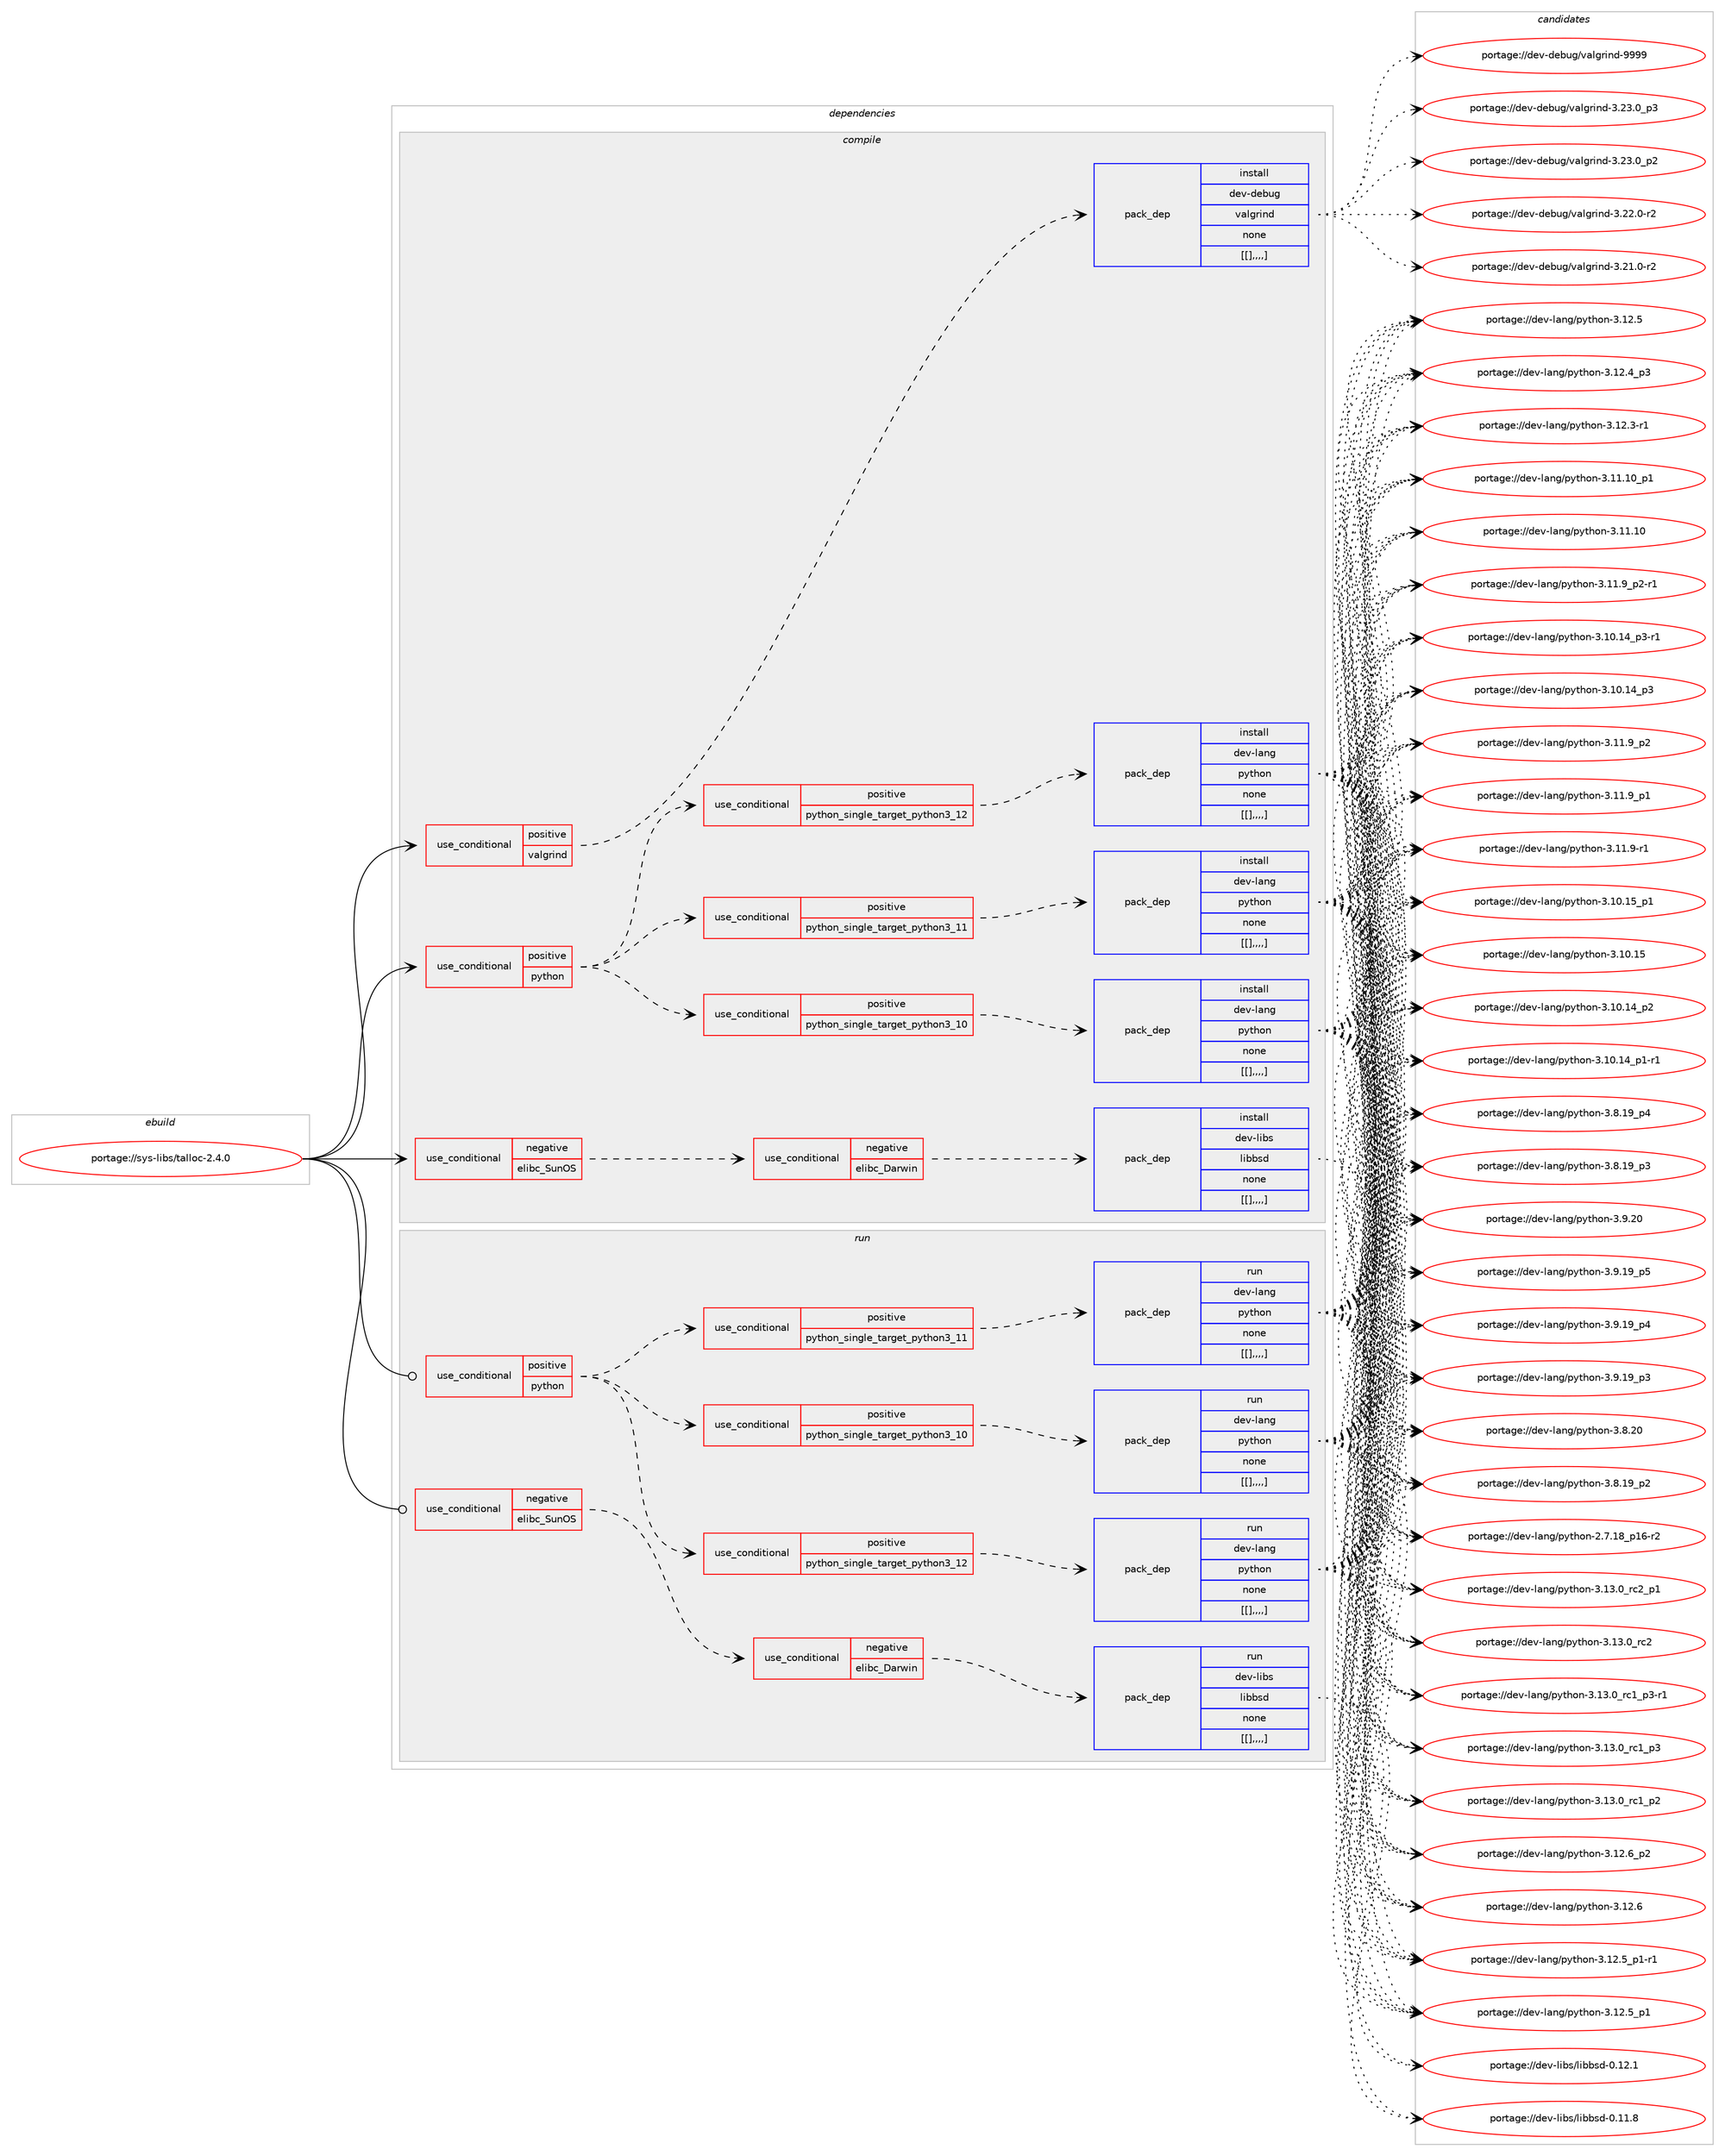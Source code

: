 digraph prolog {

# *************
# Graph options
# *************

newrank=true;
concentrate=true;
compound=true;
graph [rankdir=LR,fontname=Helvetica,fontsize=10,ranksep=1.5];#, ranksep=2.5, nodesep=0.2];
edge  [arrowhead=vee];
node  [fontname=Helvetica,fontsize=10];

# **********
# The ebuild
# **********

subgraph cluster_leftcol {
color=gray;
label=<<i>ebuild</i>>;
id [label="portage://sys-libs/talloc-2.4.0", color=red, width=4, href="../sys-libs/talloc-2.4.0.svg"];
}

# ****************
# The dependencies
# ****************

subgraph cluster_midcol {
color=gray;
label=<<i>dependencies</i>>;
subgraph cluster_compile {
fillcolor="#eeeeee";
style=filled;
label=<<i>compile</i>>;
subgraph cond10540 {
dependency28344 [label=<<TABLE BORDER="0" CELLBORDER="1" CELLSPACING="0" CELLPADDING="4"><TR><TD ROWSPAN="3" CELLPADDING="10">use_conditional</TD></TR><TR><TD>negative</TD></TR><TR><TD>elibc_SunOS</TD></TR></TABLE>>, shape=none, color=red];
subgraph cond10541 {
dependency28345 [label=<<TABLE BORDER="0" CELLBORDER="1" CELLSPACING="0" CELLPADDING="4"><TR><TD ROWSPAN="3" CELLPADDING="10">use_conditional</TD></TR><TR><TD>negative</TD></TR><TR><TD>elibc_Darwin</TD></TR></TABLE>>, shape=none, color=red];
subgraph pack17726 {
dependency28346 [label=<<TABLE BORDER="0" CELLBORDER="1" CELLSPACING="0" CELLPADDING="4" WIDTH="220"><TR><TD ROWSPAN="6" CELLPADDING="30">pack_dep</TD></TR><TR><TD WIDTH="110">install</TD></TR><TR><TD>dev-libs</TD></TR><TR><TD>libbsd</TD></TR><TR><TD>none</TD></TR><TR><TD>[[],,,,]</TD></TR></TABLE>>, shape=none, color=blue];
}
dependency28345:e -> dependency28346:w [weight=20,style="dashed",arrowhead="vee"];
}
dependency28344:e -> dependency28345:w [weight=20,style="dashed",arrowhead="vee"];
}
id:e -> dependency28344:w [weight=20,style="solid",arrowhead="vee"];
subgraph cond10542 {
dependency28347 [label=<<TABLE BORDER="0" CELLBORDER="1" CELLSPACING="0" CELLPADDING="4"><TR><TD ROWSPAN="3" CELLPADDING="10">use_conditional</TD></TR><TR><TD>positive</TD></TR><TR><TD>python</TD></TR></TABLE>>, shape=none, color=red];
subgraph cond10543 {
dependency28348 [label=<<TABLE BORDER="0" CELLBORDER="1" CELLSPACING="0" CELLPADDING="4"><TR><TD ROWSPAN="3" CELLPADDING="10">use_conditional</TD></TR><TR><TD>positive</TD></TR><TR><TD>python_single_target_python3_10</TD></TR></TABLE>>, shape=none, color=red];
subgraph pack17727 {
dependency28349 [label=<<TABLE BORDER="0" CELLBORDER="1" CELLSPACING="0" CELLPADDING="4" WIDTH="220"><TR><TD ROWSPAN="6" CELLPADDING="30">pack_dep</TD></TR><TR><TD WIDTH="110">install</TD></TR><TR><TD>dev-lang</TD></TR><TR><TD>python</TD></TR><TR><TD>none</TD></TR><TR><TD>[[],,,,]</TD></TR></TABLE>>, shape=none, color=blue];
}
dependency28348:e -> dependency28349:w [weight=20,style="dashed",arrowhead="vee"];
}
dependency28347:e -> dependency28348:w [weight=20,style="dashed",arrowhead="vee"];
subgraph cond10544 {
dependency28350 [label=<<TABLE BORDER="0" CELLBORDER="1" CELLSPACING="0" CELLPADDING="4"><TR><TD ROWSPAN="3" CELLPADDING="10">use_conditional</TD></TR><TR><TD>positive</TD></TR><TR><TD>python_single_target_python3_11</TD></TR></TABLE>>, shape=none, color=red];
subgraph pack17728 {
dependency28351 [label=<<TABLE BORDER="0" CELLBORDER="1" CELLSPACING="0" CELLPADDING="4" WIDTH="220"><TR><TD ROWSPAN="6" CELLPADDING="30">pack_dep</TD></TR><TR><TD WIDTH="110">install</TD></TR><TR><TD>dev-lang</TD></TR><TR><TD>python</TD></TR><TR><TD>none</TD></TR><TR><TD>[[],,,,]</TD></TR></TABLE>>, shape=none, color=blue];
}
dependency28350:e -> dependency28351:w [weight=20,style="dashed",arrowhead="vee"];
}
dependency28347:e -> dependency28350:w [weight=20,style="dashed",arrowhead="vee"];
subgraph cond10545 {
dependency28352 [label=<<TABLE BORDER="0" CELLBORDER="1" CELLSPACING="0" CELLPADDING="4"><TR><TD ROWSPAN="3" CELLPADDING="10">use_conditional</TD></TR><TR><TD>positive</TD></TR><TR><TD>python_single_target_python3_12</TD></TR></TABLE>>, shape=none, color=red];
subgraph pack17729 {
dependency28353 [label=<<TABLE BORDER="0" CELLBORDER="1" CELLSPACING="0" CELLPADDING="4" WIDTH="220"><TR><TD ROWSPAN="6" CELLPADDING="30">pack_dep</TD></TR><TR><TD WIDTH="110">install</TD></TR><TR><TD>dev-lang</TD></TR><TR><TD>python</TD></TR><TR><TD>none</TD></TR><TR><TD>[[],,,,]</TD></TR></TABLE>>, shape=none, color=blue];
}
dependency28352:e -> dependency28353:w [weight=20,style="dashed",arrowhead="vee"];
}
dependency28347:e -> dependency28352:w [weight=20,style="dashed",arrowhead="vee"];
}
id:e -> dependency28347:w [weight=20,style="solid",arrowhead="vee"];
subgraph cond10546 {
dependency28354 [label=<<TABLE BORDER="0" CELLBORDER="1" CELLSPACING="0" CELLPADDING="4"><TR><TD ROWSPAN="3" CELLPADDING="10">use_conditional</TD></TR><TR><TD>positive</TD></TR><TR><TD>valgrind</TD></TR></TABLE>>, shape=none, color=red];
subgraph pack17730 {
dependency28355 [label=<<TABLE BORDER="0" CELLBORDER="1" CELLSPACING="0" CELLPADDING="4" WIDTH="220"><TR><TD ROWSPAN="6" CELLPADDING="30">pack_dep</TD></TR><TR><TD WIDTH="110">install</TD></TR><TR><TD>dev-debug</TD></TR><TR><TD>valgrind</TD></TR><TR><TD>none</TD></TR><TR><TD>[[],,,,]</TD></TR></TABLE>>, shape=none, color=blue];
}
dependency28354:e -> dependency28355:w [weight=20,style="dashed",arrowhead="vee"];
}
id:e -> dependency28354:w [weight=20,style="solid",arrowhead="vee"];
}
subgraph cluster_compileandrun {
fillcolor="#eeeeee";
style=filled;
label=<<i>compile and run</i>>;
}
subgraph cluster_run {
fillcolor="#eeeeee";
style=filled;
label=<<i>run</i>>;
subgraph cond10547 {
dependency28356 [label=<<TABLE BORDER="0" CELLBORDER="1" CELLSPACING="0" CELLPADDING="4"><TR><TD ROWSPAN="3" CELLPADDING="10">use_conditional</TD></TR><TR><TD>negative</TD></TR><TR><TD>elibc_SunOS</TD></TR></TABLE>>, shape=none, color=red];
subgraph cond10548 {
dependency28357 [label=<<TABLE BORDER="0" CELLBORDER="1" CELLSPACING="0" CELLPADDING="4"><TR><TD ROWSPAN="3" CELLPADDING="10">use_conditional</TD></TR><TR><TD>negative</TD></TR><TR><TD>elibc_Darwin</TD></TR></TABLE>>, shape=none, color=red];
subgraph pack17731 {
dependency28358 [label=<<TABLE BORDER="0" CELLBORDER="1" CELLSPACING="0" CELLPADDING="4" WIDTH="220"><TR><TD ROWSPAN="6" CELLPADDING="30">pack_dep</TD></TR><TR><TD WIDTH="110">run</TD></TR><TR><TD>dev-libs</TD></TR><TR><TD>libbsd</TD></TR><TR><TD>none</TD></TR><TR><TD>[[],,,,]</TD></TR></TABLE>>, shape=none, color=blue];
}
dependency28357:e -> dependency28358:w [weight=20,style="dashed",arrowhead="vee"];
}
dependency28356:e -> dependency28357:w [weight=20,style="dashed",arrowhead="vee"];
}
id:e -> dependency28356:w [weight=20,style="solid",arrowhead="odot"];
subgraph cond10549 {
dependency28359 [label=<<TABLE BORDER="0" CELLBORDER="1" CELLSPACING="0" CELLPADDING="4"><TR><TD ROWSPAN="3" CELLPADDING="10">use_conditional</TD></TR><TR><TD>positive</TD></TR><TR><TD>python</TD></TR></TABLE>>, shape=none, color=red];
subgraph cond10550 {
dependency28360 [label=<<TABLE BORDER="0" CELLBORDER="1" CELLSPACING="0" CELLPADDING="4"><TR><TD ROWSPAN="3" CELLPADDING="10">use_conditional</TD></TR><TR><TD>positive</TD></TR><TR><TD>python_single_target_python3_10</TD></TR></TABLE>>, shape=none, color=red];
subgraph pack17732 {
dependency28361 [label=<<TABLE BORDER="0" CELLBORDER="1" CELLSPACING="0" CELLPADDING="4" WIDTH="220"><TR><TD ROWSPAN="6" CELLPADDING="30">pack_dep</TD></TR><TR><TD WIDTH="110">run</TD></TR><TR><TD>dev-lang</TD></TR><TR><TD>python</TD></TR><TR><TD>none</TD></TR><TR><TD>[[],,,,]</TD></TR></TABLE>>, shape=none, color=blue];
}
dependency28360:e -> dependency28361:w [weight=20,style="dashed",arrowhead="vee"];
}
dependency28359:e -> dependency28360:w [weight=20,style="dashed",arrowhead="vee"];
subgraph cond10551 {
dependency28362 [label=<<TABLE BORDER="0" CELLBORDER="1" CELLSPACING="0" CELLPADDING="4"><TR><TD ROWSPAN="3" CELLPADDING="10">use_conditional</TD></TR><TR><TD>positive</TD></TR><TR><TD>python_single_target_python3_11</TD></TR></TABLE>>, shape=none, color=red];
subgraph pack17733 {
dependency28363 [label=<<TABLE BORDER="0" CELLBORDER="1" CELLSPACING="0" CELLPADDING="4" WIDTH="220"><TR><TD ROWSPAN="6" CELLPADDING="30">pack_dep</TD></TR><TR><TD WIDTH="110">run</TD></TR><TR><TD>dev-lang</TD></TR><TR><TD>python</TD></TR><TR><TD>none</TD></TR><TR><TD>[[],,,,]</TD></TR></TABLE>>, shape=none, color=blue];
}
dependency28362:e -> dependency28363:w [weight=20,style="dashed",arrowhead="vee"];
}
dependency28359:e -> dependency28362:w [weight=20,style="dashed",arrowhead="vee"];
subgraph cond10552 {
dependency28364 [label=<<TABLE BORDER="0" CELLBORDER="1" CELLSPACING="0" CELLPADDING="4"><TR><TD ROWSPAN="3" CELLPADDING="10">use_conditional</TD></TR><TR><TD>positive</TD></TR><TR><TD>python_single_target_python3_12</TD></TR></TABLE>>, shape=none, color=red];
subgraph pack17734 {
dependency28365 [label=<<TABLE BORDER="0" CELLBORDER="1" CELLSPACING="0" CELLPADDING="4" WIDTH="220"><TR><TD ROWSPAN="6" CELLPADDING="30">pack_dep</TD></TR><TR><TD WIDTH="110">run</TD></TR><TR><TD>dev-lang</TD></TR><TR><TD>python</TD></TR><TR><TD>none</TD></TR><TR><TD>[[],,,,]</TD></TR></TABLE>>, shape=none, color=blue];
}
dependency28364:e -> dependency28365:w [weight=20,style="dashed",arrowhead="vee"];
}
dependency28359:e -> dependency28364:w [weight=20,style="dashed",arrowhead="vee"];
}
id:e -> dependency28359:w [weight=20,style="solid",arrowhead="odot"];
}
}

# **************
# The candidates
# **************

subgraph cluster_choices {
rank=same;
color=gray;
label=<<i>candidates</i>>;

subgraph choice17726 {
color=black;
nodesep=1;
choice100101118451081059811547108105989811510045484649504649 [label="portage://dev-libs/libbsd-0.12.1", color=red, width=4,href="../dev-libs/libbsd-0.12.1.svg"];
choice100101118451081059811547108105989811510045484649494656 [label="portage://dev-libs/libbsd-0.11.8", color=red, width=4,href="../dev-libs/libbsd-0.11.8.svg"];
dependency28346:e -> choice100101118451081059811547108105989811510045484649504649:w [style=dotted,weight="100"];
dependency28346:e -> choice100101118451081059811547108105989811510045484649494656:w [style=dotted,weight="100"];
}
subgraph choice17727 {
color=black;
nodesep=1;
choice100101118451089711010347112121116104111110455146495146489511499509511249 [label="portage://dev-lang/python-3.13.0_rc2_p1", color=red, width=4,href="../dev-lang/python-3.13.0_rc2_p1.svg"];
choice10010111845108971101034711212111610411111045514649514648951149950 [label="portage://dev-lang/python-3.13.0_rc2", color=red, width=4,href="../dev-lang/python-3.13.0_rc2.svg"];
choice1001011184510897110103471121211161041111104551464951464895114994995112514511449 [label="portage://dev-lang/python-3.13.0_rc1_p3-r1", color=red, width=4,href="../dev-lang/python-3.13.0_rc1_p3-r1.svg"];
choice100101118451089711010347112121116104111110455146495146489511499499511251 [label="portage://dev-lang/python-3.13.0_rc1_p3", color=red, width=4,href="../dev-lang/python-3.13.0_rc1_p3.svg"];
choice100101118451089711010347112121116104111110455146495146489511499499511250 [label="portage://dev-lang/python-3.13.0_rc1_p2", color=red, width=4,href="../dev-lang/python-3.13.0_rc1_p2.svg"];
choice100101118451089711010347112121116104111110455146495046549511250 [label="portage://dev-lang/python-3.12.6_p2", color=red, width=4,href="../dev-lang/python-3.12.6_p2.svg"];
choice10010111845108971101034711212111610411111045514649504654 [label="portage://dev-lang/python-3.12.6", color=red, width=4,href="../dev-lang/python-3.12.6.svg"];
choice1001011184510897110103471121211161041111104551464950465395112494511449 [label="portage://dev-lang/python-3.12.5_p1-r1", color=red, width=4,href="../dev-lang/python-3.12.5_p1-r1.svg"];
choice100101118451089711010347112121116104111110455146495046539511249 [label="portage://dev-lang/python-3.12.5_p1", color=red, width=4,href="../dev-lang/python-3.12.5_p1.svg"];
choice10010111845108971101034711212111610411111045514649504653 [label="portage://dev-lang/python-3.12.5", color=red, width=4,href="../dev-lang/python-3.12.5.svg"];
choice100101118451089711010347112121116104111110455146495046529511251 [label="portage://dev-lang/python-3.12.4_p3", color=red, width=4,href="../dev-lang/python-3.12.4_p3.svg"];
choice100101118451089711010347112121116104111110455146495046514511449 [label="portage://dev-lang/python-3.12.3-r1", color=red, width=4,href="../dev-lang/python-3.12.3-r1.svg"];
choice10010111845108971101034711212111610411111045514649494649489511249 [label="portage://dev-lang/python-3.11.10_p1", color=red, width=4,href="../dev-lang/python-3.11.10_p1.svg"];
choice1001011184510897110103471121211161041111104551464949464948 [label="portage://dev-lang/python-3.11.10", color=red, width=4,href="../dev-lang/python-3.11.10.svg"];
choice1001011184510897110103471121211161041111104551464949465795112504511449 [label="portage://dev-lang/python-3.11.9_p2-r1", color=red, width=4,href="../dev-lang/python-3.11.9_p2-r1.svg"];
choice100101118451089711010347112121116104111110455146494946579511250 [label="portage://dev-lang/python-3.11.9_p2", color=red, width=4,href="../dev-lang/python-3.11.9_p2.svg"];
choice100101118451089711010347112121116104111110455146494946579511249 [label="portage://dev-lang/python-3.11.9_p1", color=red, width=4,href="../dev-lang/python-3.11.9_p1.svg"];
choice100101118451089711010347112121116104111110455146494946574511449 [label="portage://dev-lang/python-3.11.9-r1", color=red, width=4,href="../dev-lang/python-3.11.9-r1.svg"];
choice10010111845108971101034711212111610411111045514649484649539511249 [label="portage://dev-lang/python-3.10.15_p1", color=red, width=4,href="../dev-lang/python-3.10.15_p1.svg"];
choice1001011184510897110103471121211161041111104551464948464953 [label="portage://dev-lang/python-3.10.15", color=red, width=4,href="../dev-lang/python-3.10.15.svg"];
choice100101118451089711010347112121116104111110455146494846495295112514511449 [label="portage://dev-lang/python-3.10.14_p3-r1", color=red, width=4,href="../dev-lang/python-3.10.14_p3-r1.svg"];
choice10010111845108971101034711212111610411111045514649484649529511251 [label="portage://dev-lang/python-3.10.14_p3", color=red, width=4,href="../dev-lang/python-3.10.14_p3.svg"];
choice10010111845108971101034711212111610411111045514649484649529511250 [label="portage://dev-lang/python-3.10.14_p2", color=red, width=4,href="../dev-lang/python-3.10.14_p2.svg"];
choice100101118451089711010347112121116104111110455146494846495295112494511449 [label="portage://dev-lang/python-3.10.14_p1-r1", color=red, width=4,href="../dev-lang/python-3.10.14_p1-r1.svg"];
choice10010111845108971101034711212111610411111045514657465048 [label="portage://dev-lang/python-3.9.20", color=red, width=4,href="../dev-lang/python-3.9.20.svg"];
choice100101118451089711010347112121116104111110455146574649579511253 [label="portage://dev-lang/python-3.9.19_p5", color=red, width=4,href="../dev-lang/python-3.9.19_p5.svg"];
choice100101118451089711010347112121116104111110455146574649579511252 [label="portage://dev-lang/python-3.9.19_p4", color=red, width=4,href="../dev-lang/python-3.9.19_p4.svg"];
choice100101118451089711010347112121116104111110455146574649579511251 [label="portage://dev-lang/python-3.9.19_p3", color=red, width=4,href="../dev-lang/python-3.9.19_p3.svg"];
choice10010111845108971101034711212111610411111045514656465048 [label="portage://dev-lang/python-3.8.20", color=red, width=4,href="../dev-lang/python-3.8.20.svg"];
choice100101118451089711010347112121116104111110455146564649579511252 [label="portage://dev-lang/python-3.8.19_p4", color=red, width=4,href="../dev-lang/python-3.8.19_p4.svg"];
choice100101118451089711010347112121116104111110455146564649579511251 [label="portage://dev-lang/python-3.8.19_p3", color=red, width=4,href="../dev-lang/python-3.8.19_p3.svg"];
choice100101118451089711010347112121116104111110455146564649579511250 [label="portage://dev-lang/python-3.8.19_p2", color=red, width=4,href="../dev-lang/python-3.8.19_p2.svg"];
choice100101118451089711010347112121116104111110455046554649569511249544511450 [label="portage://dev-lang/python-2.7.18_p16-r2", color=red, width=4,href="../dev-lang/python-2.7.18_p16-r2.svg"];
dependency28349:e -> choice100101118451089711010347112121116104111110455146495146489511499509511249:w [style=dotted,weight="100"];
dependency28349:e -> choice10010111845108971101034711212111610411111045514649514648951149950:w [style=dotted,weight="100"];
dependency28349:e -> choice1001011184510897110103471121211161041111104551464951464895114994995112514511449:w [style=dotted,weight="100"];
dependency28349:e -> choice100101118451089711010347112121116104111110455146495146489511499499511251:w [style=dotted,weight="100"];
dependency28349:e -> choice100101118451089711010347112121116104111110455146495146489511499499511250:w [style=dotted,weight="100"];
dependency28349:e -> choice100101118451089711010347112121116104111110455146495046549511250:w [style=dotted,weight="100"];
dependency28349:e -> choice10010111845108971101034711212111610411111045514649504654:w [style=dotted,weight="100"];
dependency28349:e -> choice1001011184510897110103471121211161041111104551464950465395112494511449:w [style=dotted,weight="100"];
dependency28349:e -> choice100101118451089711010347112121116104111110455146495046539511249:w [style=dotted,weight="100"];
dependency28349:e -> choice10010111845108971101034711212111610411111045514649504653:w [style=dotted,weight="100"];
dependency28349:e -> choice100101118451089711010347112121116104111110455146495046529511251:w [style=dotted,weight="100"];
dependency28349:e -> choice100101118451089711010347112121116104111110455146495046514511449:w [style=dotted,weight="100"];
dependency28349:e -> choice10010111845108971101034711212111610411111045514649494649489511249:w [style=dotted,weight="100"];
dependency28349:e -> choice1001011184510897110103471121211161041111104551464949464948:w [style=dotted,weight="100"];
dependency28349:e -> choice1001011184510897110103471121211161041111104551464949465795112504511449:w [style=dotted,weight="100"];
dependency28349:e -> choice100101118451089711010347112121116104111110455146494946579511250:w [style=dotted,weight="100"];
dependency28349:e -> choice100101118451089711010347112121116104111110455146494946579511249:w [style=dotted,weight="100"];
dependency28349:e -> choice100101118451089711010347112121116104111110455146494946574511449:w [style=dotted,weight="100"];
dependency28349:e -> choice10010111845108971101034711212111610411111045514649484649539511249:w [style=dotted,weight="100"];
dependency28349:e -> choice1001011184510897110103471121211161041111104551464948464953:w [style=dotted,weight="100"];
dependency28349:e -> choice100101118451089711010347112121116104111110455146494846495295112514511449:w [style=dotted,weight="100"];
dependency28349:e -> choice10010111845108971101034711212111610411111045514649484649529511251:w [style=dotted,weight="100"];
dependency28349:e -> choice10010111845108971101034711212111610411111045514649484649529511250:w [style=dotted,weight="100"];
dependency28349:e -> choice100101118451089711010347112121116104111110455146494846495295112494511449:w [style=dotted,weight="100"];
dependency28349:e -> choice10010111845108971101034711212111610411111045514657465048:w [style=dotted,weight="100"];
dependency28349:e -> choice100101118451089711010347112121116104111110455146574649579511253:w [style=dotted,weight="100"];
dependency28349:e -> choice100101118451089711010347112121116104111110455146574649579511252:w [style=dotted,weight="100"];
dependency28349:e -> choice100101118451089711010347112121116104111110455146574649579511251:w [style=dotted,weight="100"];
dependency28349:e -> choice10010111845108971101034711212111610411111045514656465048:w [style=dotted,weight="100"];
dependency28349:e -> choice100101118451089711010347112121116104111110455146564649579511252:w [style=dotted,weight="100"];
dependency28349:e -> choice100101118451089711010347112121116104111110455146564649579511251:w [style=dotted,weight="100"];
dependency28349:e -> choice100101118451089711010347112121116104111110455146564649579511250:w [style=dotted,weight="100"];
dependency28349:e -> choice100101118451089711010347112121116104111110455046554649569511249544511450:w [style=dotted,weight="100"];
}
subgraph choice17728 {
color=black;
nodesep=1;
choice100101118451089711010347112121116104111110455146495146489511499509511249 [label="portage://dev-lang/python-3.13.0_rc2_p1", color=red, width=4,href="../dev-lang/python-3.13.0_rc2_p1.svg"];
choice10010111845108971101034711212111610411111045514649514648951149950 [label="portage://dev-lang/python-3.13.0_rc2", color=red, width=4,href="../dev-lang/python-3.13.0_rc2.svg"];
choice1001011184510897110103471121211161041111104551464951464895114994995112514511449 [label="portage://dev-lang/python-3.13.0_rc1_p3-r1", color=red, width=4,href="../dev-lang/python-3.13.0_rc1_p3-r1.svg"];
choice100101118451089711010347112121116104111110455146495146489511499499511251 [label="portage://dev-lang/python-3.13.0_rc1_p3", color=red, width=4,href="../dev-lang/python-3.13.0_rc1_p3.svg"];
choice100101118451089711010347112121116104111110455146495146489511499499511250 [label="portage://dev-lang/python-3.13.0_rc1_p2", color=red, width=4,href="../dev-lang/python-3.13.0_rc1_p2.svg"];
choice100101118451089711010347112121116104111110455146495046549511250 [label="portage://dev-lang/python-3.12.6_p2", color=red, width=4,href="../dev-lang/python-3.12.6_p2.svg"];
choice10010111845108971101034711212111610411111045514649504654 [label="portage://dev-lang/python-3.12.6", color=red, width=4,href="../dev-lang/python-3.12.6.svg"];
choice1001011184510897110103471121211161041111104551464950465395112494511449 [label="portage://dev-lang/python-3.12.5_p1-r1", color=red, width=4,href="../dev-lang/python-3.12.5_p1-r1.svg"];
choice100101118451089711010347112121116104111110455146495046539511249 [label="portage://dev-lang/python-3.12.5_p1", color=red, width=4,href="../dev-lang/python-3.12.5_p1.svg"];
choice10010111845108971101034711212111610411111045514649504653 [label="portage://dev-lang/python-3.12.5", color=red, width=4,href="../dev-lang/python-3.12.5.svg"];
choice100101118451089711010347112121116104111110455146495046529511251 [label="portage://dev-lang/python-3.12.4_p3", color=red, width=4,href="../dev-lang/python-3.12.4_p3.svg"];
choice100101118451089711010347112121116104111110455146495046514511449 [label="portage://dev-lang/python-3.12.3-r1", color=red, width=4,href="../dev-lang/python-3.12.3-r1.svg"];
choice10010111845108971101034711212111610411111045514649494649489511249 [label="portage://dev-lang/python-3.11.10_p1", color=red, width=4,href="../dev-lang/python-3.11.10_p1.svg"];
choice1001011184510897110103471121211161041111104551464949464948 [label="portage://dev-lang/python-3.11.10", color=red, width=4,href="../dev-lang/python-3.11.10.svg"];
choice1001011184510897110103471121211161041111104551464949465795112504511449 [label="portage://dev-lang/python-3.11.9_p2-r1", color=red, width=4,href="../dev-lang/python-3.11.9_p2-r1.svg"];
choice100101118451089711010347112121116104111110455146494946579511250 [label="portage://dev-lang/python-3.11.9_p2", color=red, width=4,href="../dev-lang/python-3.11.9_p2.svg"];
choice100101118451089711010347112121116104111110455146494946579511249 [label="portage://dev-lang/python-3.11.9_p1", color=red, width=4,href="../dev-lang/python-3.11.9_p1.svg"];
choice100101118451089711010347112121116104111110455146494946574511449 [label="portage://dev-lang/python-3.11.9-r1", color=red, width=4,href="../dev-lang/python-3.11.9-r1.svg"];
choice10010111845108971101034711212111610411111045514649484649539511249 [label="portage://dev-lang/python-3.10.15_p1", color=red, width=4,href="../dev-lang/python-3.10.15_p1.svg"];
choice1001011184510897110103471121211161041111104551464948464953 [label="portage://dev-lang/python-3.10.15", color=red, width=4,href="../dev-lang/python-3.10.15.svg"];
choice100101118451089711010347112121116104111110455146494846495295112514511449 [label="portage://dev-lang/python-3.10.14_p3-r1", color=red, width=4,href="../dev-lang/python-3.10.14_p3-r1.svg"];
choice10010111845108971101034711212111610411111045514649484649529511251 [label="portage://dev-lang/python-3.10.14_p3", color=red, width=4,href="../dev-lang/python-3.10.14_p3.svg"];
choice10010111845108971101034711212111610411111045514649484649529511250 [label="portage://dev-lang/python-3.10.14_p2", color=red, width=4,href="../dev-lang/python-3.10.14_p2.svg"];
choice100101118451089711010347112121116104111110455146494846495295112494511449 [label="portage://dev-lang/python-3.10.14_p1-r1", color=red, width=4,href="../dev-lang/python-3.10.14_p1-r1.svg"];
choice10010111845108971101034711212111610411111045514657465048 [label="portage://dev-lang/python-3.9.20", color=red, width=4,href="../dev-lang/python-3.9.20.svg"];
choice100101118451089711010347112121116104111110455146574649579511253 [label="portage://dev-lang/python-3.9.19_p5", color=red, width=4,href="../dev-lang/python-3.9.19_p5.svg"];
choice100101118451089711010347112121116104111110455146574649579511252 [label="portage://dev-lang/python-3.9.19_p4", color=red, width=4,href="../dev-lang/python-3.9.19_p4.svg"];
choice100101118451089711010347112121116104111110455146574649579511251 [label="portage://dev-lang/python-3.9.19_p3", color=red, width=4,href="../dev-lang/python-3.9.19_p3.svg"];
choice10010111845108971101034711212111610411111045514656465048 [label="portage://dev-lang/python-3.8.20", color=red, width=4,href="../dev-lang/python-3.8.20.svg"];
choice100101118451089711010347112121116104111110455146564649579511252 [label="portage://dev-lang/python-3.8.19_p4", color=red, width=4,href="../dev-lang/python-3.8.19_p4.svg"];
choice100101118451089711010347112121116104111110455146564649579511251 [label="portage://dev-lang/python-3.8.19_p3", color=red, width=4,href="../dev-lang/python-3.8.19_p3.svg"];
choice100101118451089711010347112121116104111110455146564649579511250 [label="portage://dev-lang/python-3.8.19_p2", color=red, width=4,href="../dev-lang/python-3.8.19_p2.svg"];
choice100101118451089711010347112121116104111110455046554649569511249544511450 [label="portage://dev-lang/python-2.7.18_p16-r2", color=red, width=4,href="../dev-lang/python-2.7.18_p16-r2.svg"];
dependency28351:e -> choice100101118451089711010347112121116104111110455146495146489511499509511249:w [style=dotted,weight="100"];
dependency28351:e -> choice10010111845108971101034711212111610411111045514649514648951149950:w [style=dotted,weight="100"];
dependency28351:e -> choice1001011184510897110103471121211161041111104551464951464895114994995112514511449:w [style=dotted,weight="100"];
dependency28351:e -> choice100101118451089711010347112121116104111110455146495146489511499499511251:w [style=dotted,weight="100"];
dependency28351:e -> choice100101118451089711010347112121116104111110455146495146489511499499511250:w [style=dotted,weight="100"];
dependency28351:e -> choice100101118451089711010347112121116104111110455146495046549511250:w [style=dotted,weight="100"];
dependency28351:e -> choice10010111845108971101034711212111610411111045514649504654:w [style=dotted,weight="100"];
dependency28351:e -> choice1001011184510897110103471121211161041111104551464950465395112494511449:w [style=dotted,weight="100"];
dependency28351:e -> choice100101118451089711010347112121116104111110455146495046539511249:w [style=dotted,weight="100"];
dependency28351:e -> choice10010111845108971101034711212111610411111045514649504653:w [style=dotted,weight="100"];
dependency28351:e -> choice100101118451089711010347112121116104111110455146495046529511251:w [style=dotted,weight="100"];
dependency28351:e -> choice100101118451089711010347112121116104111110455146495046514511449:w [style=dotted,weight="100"];
dependency28351:e -> choice10010111845108971101034711212111610411111045514649494649489511249:w [style=dotted,weight="100"];
dependency28351:e -> choice1001011184510897110103471121211161041111104551464949464948:w [style=dotted,weight="100"];
dependency28351:e -> choice1001011184510897110103471121211161041111104551464949465795112504511449:w [style=dotted,weight="100"];
dependency28351:e -> choice100101118451089711010347112121116104111110455146494946579511250:w [style=dotted,weight="100"];
dependency28351:e -> choice100101118451089711010347112121116104111110455146494946579511249:w [style=dotted,weight="100"];
dependency28351:e -> choice100101118451089711010347112121116104111110455146494946574511449:w [style=dotted,weight="100"];
dependency28351:e -> choice10010111845108971101034711212111610411111045514649484649539511249:w [style=dotted,weight="100"];
dependency28351:e -> choice1001011184510897110103471121211161041111104551464948464953:w [style=dotted,weight="100"];
dependency28351:e -> choice100101118451089711010347112121116104111110455146494846495295112514511449:w [style=dotted,weight="100"];
dependency28351:e -> choice10010111845108971101034711212111610411111045514649484649529511251:w [style=dotted,weight="100"];
dependency28351:e -> choice10010111845108971101034711212111610411111045514649484649529511250:w [style=dotted,weight="100"];
dependency28351:e -> choice100101118451089711010347112121116104111110455146494846495295112494511449:w [style=dotted,weight="100"];
dependency28351:e -> choice10010111845108971101034711212111610411111045514657465048:w [style=dotted,weight="100"];
dependency28351:e -> choice100101118451089711010347112121116104111110455146574649579511253:w [style=dotted,weight="100"];
dependency28351:e -> choice100101118451089711010347112121116104111110455146574649579511252:w [style=dotted,weight="100"];
dependency28351:e -> choice100101118451089711010347112121116104111110455146574649579511251:w [style=dotted,weight="100"];
dependency28351:e -> choice10010111845108971101034711212111610411111045514656465048:w [style=dotted,weight="100"];
dependency28351:e -> choice100101118451089711010347112121116104111110455146564649579511252:w [style=dotted,weight="100"];
dependency28351:e -> choice100101118451089711010347112121116104111110455146564649579511251:w [style=dotted,weight="100"];
dependency28351:e -> choice100101118451089711010347112121116104111110455146564649579511250:w [style=dotted,weight="100"];
dependency28351:e -> choice100101118451089711010347112121116104111110455046554649569511249544511450:w [style=dotted,weight="100"];
}
subgraph choice17729 {
color=black;
nodesep=1;
choice100101118451089711010347112121116104111110455146495146489511499509511249 [label="portage://dev-lang/python-3.13.0_rc2_p1", color=red, width=4,href="../dev-lang/python-3.13.0_rc2_p1.svg"];
choice10010111845108971101034711212111610411111045514649514648951149950 [label="portage://dev-lang/python-3.13.0_rc2", color=red, width=4,href="../dev-lang/python-3.13.0_rc2.svg"];
choice1001011184510897110103471121211161041111104551464951464895114994995112514511449 [label="portage://dev-lang/python-3.13.0_rc1_p3-r1", color=red, width=4,href="../dev-lang/python-3.13.0_rc1_p3-r1.svg"];
choice100101118451089711010347112121116104111110455146495146489511499499511251 [label="portage://dev-lang/python-3.13.0_rc1_p3", color=red, width=4,href="../dev-lang/python-3.13.0_rc1_p3.svg"];
choice100101118451089711010347112121116104111110455146495146489511499499511250 [label="portage://dev-lang/python-3.13.0_rc1_p2", color=red, width=4,href="../dev-lang/python-3.13.0_rc1_p2.svg"];
choice100101118451089711010347112121116104111110455146495046549511250 [label="portage://dev-lang/python-3.12.6_p2", color=red, width=4,href="../dev-lang/python-3.12.6_p2.svg"];
choice10010111845108971101034711212111610411111045514649504654 [label="portage://dev-lang/python-3.12.6", color=red, width=4,href="../dev-lang/python-3.12.6.svg"];
choice1001011184510897110103471121211161041111104551464950465395112494511449 [label="portage://dev-lang/python-3.12.5_p1-r1", color=red, width=4,href="../dev-lang/python-3.12.5_p1-r1.svg"];
choice100101118451089711010347112121116104111110455146495046539511249 [label="portage://dev-lang/python-3.12.5_p1", color=red, width=4,href="../dev-lang/python-3.12.5_p1.svg"];
choice10010111845108971101034711212111610411111045514649504653 [label="portage://dev-lang/python-3.12.5", color=red, width=4,href="../dev-lang/python-3.12.5.svg"];
choice100101118451089711010347112121116104111110455146495046529511251 [label="portage://dev-lang/python-3.12.4_p3", color=red, width=4,href="../dev-lang/python-3.12.4_p3.svg"];
choice100101118451089711010347112121116104111110455146495046514511449 [label="portage://dev-lang/python-3.12.3-r1", color=red, width=4,href="../dev-lang/python-3.12.3-r1.svg"];
choice10010111845108971101034711212111610411111045514649494649489511249 [label="portage://dev-lang/python-3.11.10_p1", color=red, width=4,href="../dev-lang/python-3.11.10_p1.svg"];
choice1001011184510897110103471121211161041111104551464949464948 [label="portage://dev-lang/python-3.11.10", color=red, width=4,href="../dev-lang/python-3.11.10.svg"];
choice1001011184510897110103471121211161041111104551464949465795112504511449 [label="portage://dev-lang/python-3.11.9_p2-r1", color=red, width=4,href="../dev-lang/python-3.11.9_p2-r1.svg"];
choice100101118451089711010347112121116104111110455146494946579511250 [label="portage://dev-lang/python-3.11.9_p2", color=red, width=4,href="../dev-lang/python-3.11.9_p2.svg"];
choice100101118451089711010347112121116104111110455146494946579511249 [label="portage://dev-lang/python-3.11.9_p1", color=red, width=4,href="../dev-lang/python-3.11.9_p1.svg"];
choice100101118451089711010347112121116104111110455146494946574511449 [label="portage://dev-lang/python-3.11.9-r1", color=red, width=4,href="../dev-lang/python-3.11.9-r1.svg"];
choice10010111845108971101034711212111610411111045514649484649539511249 [label="portage://dev-lang/python-3.10.15_p1", color=red, width=4,href="../dev-lang/python-3.10.15_p1.svg"];
choice1001011184510897110103471121211161041111104551464948464953 [label="portage://dev-lang/python-3.10.15", color=red, width=4,href="../dev-lang/python-3.10.15.svg"];
choice100101118451089711010347112121116104111110455146494846495295112514511449 [label="portage://dev-lang/python-3.10.14_p3-r1", color=red, width=4,href="../dev-lang/python-3.10.14_p3-r1.svg"];
choice10010111845108971101034711212111610411111045514649484649529511251 [label="portage://dev-lang/python-3.10.14_p3", color=red, width=4,href="../dev-lang/python-3.10.14_p3.svg"];
choice10010111845108971101034711212111610411111045514649484649529511250 [label="portage://dev-lang/python-3.10.14_p2", color=red, width=4,href="../dev-lang/python-3.10.14_p2.svg"];
choice100101118451089711010347112121116104111110455146494846495295112494511449 [label="portage://dev-lang/python-3.10.14_p1-r1", color=red, width=4,href="../dev-lang/python-3.10.14_p1-r1.svg"];
choice10010111845108971101034711212111610411111045514657465048 [label="portage://dev-lang/python-3.9.20", color=red, width=4,href="../dev-lang/python-3.9.20.svg"];
choice100101118451089711010347112121116104111110455146574649579511253 [label="portage://dev-lang/python-3.9.19_p5", color=red, width=4,href="../dev-lang/python-3.9.19_p5.svg"];
choice100101118451089711010347112121116104111110455146574649579511252 [label="portage://dev-lang/python-3.9.19_p4", color=red, width=4,href="../dev-lang/python-3.9.19_p4.svg"];
choice100101118451089711010347112121116104111110455146574649579511251 [label="portage://dev-lang/python-3.9.19_p3", color=red, width=4,href="../dev-lang/python-3.9.19_p3.svg"];
choice10010111845108971101034711212111610411111045514656465048 [label="portage://dev-lang/python-3.8.20", color=red, width=4,href="../dev-lang/python-3.8.20.svg"];
choice100101118451089711010347112121116104111110455146564649579511252 [label="portage://dev-lang/python-3.8.19_p4", color=red, width=4,href="../dev-lang/python-3.8.19_p4.svg"];
choice100101118451089711010347112121116104111110455146564649579511251 [label="portage://dev-lang/python-3.8.19_p3", color=red, width=4,href="../dev-lang/python-3.8.19_p3.svg"];
choice100101118451089711010347112121116104111110455146564649579511250 [label="portage://dev-lang/python-3.8.19_p2", color=red, width=4,href="../dev-lang/python-3.8.19_p2.svg"];
choice100101118451089711010347112121116104111110455046554649569511249544511450 [label="portage://dev-lang/python-2.7.18_p16-r2", color=red, width=4,href="../dev-lang/python-2.7.18_p16-r2.svg"];
dependency28353:e -> choice100101118451089711010347112121116104111110455146495146489511499509511249:w [style=dotted,weight="100"];
dependency28353:e -> choice10010111845108971101034711212111610411111045514649514648951149950:w [style=dotted,weight="100"];
dependency28353:e -> choice1001011184510897110103471121211161041111104551464951464895114994995112514511449:w [style=dotted,weight="100"];
dependency28353:e -> choice100101118451089711010347112121116104111110455146495146489511499499511251:w [style=dotted,weight="100"];
dependency28353:e -> choice100101118451089711010347112121116104111110455146495146489511499499511250:w [style=dotted,weight="100"];
dependency28353:e -> choice100101118451089711010347112121116104111110455146495046549511250:w [style=dotted,weight="100"];
dependency28353:e -> choice10010111845108971101034711212111610411111045514649504654:w [style=dotted,weight="100"];
dependency28353:e -> choice1001011184510897110103471121211161041111104551464950465395112494511449:w [style=dotted,weight="100"];
dependency28353:e -> choice100101118451089711010347112121116104111110455146495046539511249:w [style=dotted,weight="100"];
dependency28353:e -> choice10010111845108971101034711212111610411111045514649504653:w [style=dotted,weight="100"];
dependency28353:e -> choice100101118451089711010347112121116104111110455146495046529511251:w [style=dotted,weight="100"];
dependency28353:e -> choice100101118451089711010347112121116104111110455146495046514511449:w [style=dotted,weight="100"];
dependency28353:e -> choice10010111845108971101034711212111610411111045514649494649489511249:w [style=dotted,weight="100"];
dependency28353:e -> choice1001011184510897110103471121211161041111104551464949464948:w [style=dotted,weight="100"];
dependency28353:e -> choice1001011184510897110103471121211161041111104551464949465795112504511449:w [style=dotted,weight="100"];
dependency28353:e -> choice100101118451089711010347112121116104111110455146494946579511250:w [style=dotted,weight="100"];
dependency28353:e -> choice100101118451089711010347112121116104111110455146494946579511249:w [style=dotted,weight="100"];
dependency28353:e -> choice100101118451089711010347112121116104111110455146494946574511449:w [style=dotted,weight="100"];
dependency28353:e -> choice10010111845108971101034711212111610411111045514649484649539511249:w [style=dotted,weight="100"];
dependency28353:e -> choice1001011184510897110103471121211161041111104551464948464953:w [style=dotted,weight="100"];
dependency28353:e -> choice100101118451089711010347112121116104111110455146494846495295112514511449:w [style=dotted,weight="100"];
dependency28353:e -> choice10010111845108971101034711212111610411111045514649484649529511251:w [style=dotted,weight="100"];
dependency28353:e -> choice10010111845108971101034711212111610411111045514649484649529511250:w [style=dotted,weight="100"];
dependency28353:e -> choice100101118451089711010347112121116104111110455146494846495295112494511449:w [style=dotted,weight="100"];
dependency28353:e -> choice10010111845108971101034711212111610411111045514657465048:w [style=dotted,weight="100"];
dependency28353:e -> choice100101118451089711010347112121116104111110455146574649579511253:w [style=dotted,weight="100"];
dependency28353:e -> choice100101118451089711010347112121116104111110455146574649579511252:w [style=dotted,weight="100"];
dependency28353:e -> choice100101118451089711010347112121116104111110455146574649579511251:w [style=dotted,weight="100"];
dependency28353:e -> choice10010111845108971101034711212111610411111045514656465048:w [style=dotted,weight="100"];
dependency28353:e -> choice100101118451089711010347112121116104111110455146564649579511252:w [style=dotted,weight="100"];
dependency28353:e -> choice100101118451089711010347112121116104111110455146564649579511251:w [style=dotted,weight="100"];
dependency28353:e -> choice100101118451089711010347112121116104111110455146564649579511250:w [style=dotted,weight="100"];
dependency28353:e -> choice100101118451089711010347112121116104111110455046554649569511249544511450:w [style=dotted,weight="100"];
}
subgraph choice17730 {
color=black;
nodesep=1;
choice100101118451001019811710347118971081031141051101004557575757 [label="portage://dev-debug/valgrind-9999", color=red, width=4,href="../dev-debug/valgrind-9999.svg"];
choice10010111845100101981171034711897108103114105110100455146505146489511251 [label="portage://dev-debug/valgrind-3.23.0_p3", color=red, width=4,href="../dev-debug/valgrind-3.23.0_p3.svg"];
choice10010111845100101981171034711897108103114105110100455146505146489511250 [label="portage://dev-debug/valgrind-3.23.0_p2", color=red, width=4,href="../dev-debug/valgrind-3.23.0_p2.svg"];
choice10010111845100101981171034711897108103114105110100455146505046484511450 [label="portage://dev-debug/valgrind-3.22.0-r2", color=red, width=4,href="../dev-debug/valgrind-3.22.0-r2.svg"];
choice10010111845100101981171034711897108103114105110100455146504946484511450 [label="portage://dev-debug/valgrind-3.21.0-r2", color=red, width=4,href="../dev-debug/valgrind-3.21.0-r2.svg"];
dependency28355:e -> choice100101118451001019811710347118971081031141051101004557575757:w [style=dotted,weight="100"];
dependency28355:e -> choice10010111845100101981171034711897108103114105110100455146505146489511251:w [style=dotted,weight="100"];
dependency28355:e -> choice10010111845100101981171034711897108103114105110100455146505146489511250:w [style=dotted,weight="100"];
dependency28355:e -> choice10010111845100101981171034711897108103114105110100455146505046484511450:w [style=dotted,weight="100"];
dependency28355:e -> choice10010111845100101981171034711897108103114105110100455146504946484511450:w [style=dotted,weight="100"];
}
subgraph choice17731 {
color=black;
nodesep=1;
choice100101118451081059811547108105989811510045484649504649 [label="portage://dev-libs/libbsd-0.12.1", color=red, width=4,href="../dev-libs/libbsd-0.12.1.svg"];
choice100101118451081059811547108105989811510045484649494656 [label="portage://dev-libs/libbsd-0.11.8", color=red, width=4,href="../dev-libs/libbsd-0.11.8.svg"];
dependency28358:e -> choice100101118451081059811547108105989811510045484649504649:w [style=dotted,weight="100"];
dependency28358:e -> choice100101118451081059811547108105989811510045484649494656:w [style=dotted,weight="100"];
}
subgraph choice17732 {
color=black;
nodesep=1;
choice100101118451089711010347112121116104111110455146495146489511499509511249 [label="portage://dev-lang/python-3.13.0_rc2_p1", color=red, width=4,href="../dev-lang/python-3.13.0_rc2_p1.svg"];
choice10010111845108971101034711212111610411111045514649514648951149950 [label="portage://dev-lang/python-3.13.0_rc2", color=red, width=4,href="../dev-lang/python-3.13.0_rc2.svg"];
choice1001011184510897110103471121211161041111104551464951464895114994995112514511449 [label="portage://dev-lang/python-3.13.0_rc1_p3-r1", color=red, width=4,href="../dev-lang/python-3.13.0_rc1_p3-r1.svg"];
choice100101118451089711010347112121116104111110455146495146489511499499511251 [label="portage://dev-lang/python-3.13.0_rc1_p3", color=red, width=4,href="../dev-lang/python-3.13.0_rc1_p3.svg"];
choice100101118451089711010347112121116104111110455146495146489511499499511250 [label="portage://dev-lang/python-3.13.0_rc1_p2", color=red, width=4,href="../dev-lang/python-3.13.0_rc1_p2.svg"];
choice100101118451089711010347112121116104111110455146495046549511250 [label="portage://dev-lang/python-3.12.6_p2", color=red, width=4,href="../dev-lang/python-3.12.6_p2.svg"];
choice10010111845108971101034711212111610411111045514649504654 [label="portage://dev-lang/python-3.12.6", color=red, width=4,href="../dev-lang/python-3.12.6.svg"];
choice1001011184510897110103471121211161041111104551464950465395112494511449 [label="portage://dev-lang/python-3.12.5_p1-r1", color=red, width=4,href="../dev-lang/python-3.12.5_p1-r1.svg"];
choice100101118451089711010347112121116104111110455146495046539511249 [label="portage://dev-lang/python-3.12.5_p1", color=red, width=4,href="../dev-lang/python-3.12.5_p1.svg"];
choice10010111845108971101034711212111610411111045514649504653 [label="portage://dev-lang/python-3.12.5", color=red, width=4,href="../dev-lang/python-3.12.5.svg"];
choice100101118451089711010347112121116104111110455146495046529511251 [label="portage://dev-lang/python-3.12.4_p3", color=red, width=4,href="../dev-lang/python-3.12.4_p3.svg"];
choice100101118451089711010347112121116104111110455146495046514511449 [label="portage://dev-lang/python-3.12.3-r1", color=red, width=4,href="../dev-lang/python-3.12.3-r1.svg"];
choice10010111845108971101034711212111610411111045514649494649489511249 [label="portage://dev-lang/python-3.11.10_p1", color=red, width=4,href="../dev-lang/python-3.11.10_p1.svg"];
choice1001011184510897110103471121211161041111104551464949464948 [label="portage://dev-lang/python-3.11.10", color=red, width=4,href="../dev-lang/python-3.11.10.svg"];
choice1001011184510897110103471121211161041111104551464949465795112504511449 [label="portage://dev-lang/python-3.11.9_p2-r1", color=red, width=4,href="../dev-lang/python-3.11.9_p2-r1.svg"];
choice100101118451089711010347112121116104111110455146494946579511250 [label="portage://dev-lang/python-3.11.9_p2", color=red, width=4,href="../dev-lang/python-3.11.9_p2.svg"];
choice100101118451089711010347112121116104111110455146494946579511249 [label="portage://dev-lang/python-3.11.9_p1", color=red, width=4,href="../dev-lang/python-3.11.9_p1.svg"];
choice100101118451089711010347112121116104111110455146494946574511449 [label="portage://dev-lang/python-3.11.9-r1", color=red, width=4,href="../dev-lang/python-3.11.9-r1.svg"];
choice10010111845108971101034711212111610411111045514649484649539511249 [label="portage://dev-lang/python-3.10.15_p1", color=red, width=4,href="../dev-lang/python-3.10.15_p1.svg"];
choice1001011184510897110103471121211161041111104551464948464953 [label="portage://dev-lang/python-3.10.15", color=red, width=4,href="../dev-lang/python-3.10.15.svg"];
choice100101118451089711010347112121116104111110455146494846495295112514511449 [label="portage://dev-lang/python-3.10.14_p3-r1", color=red, width=4,href="../dev-lang/python-3.10.14_p3-r1.svg"];
choice10010111845108971101034711212111610411111045514649484649529511251 [label="portage://dev-lang/python-3.10.14_p3", color=red, width=4,href="../dev-lang/python-3.10.14_p3.svg"];
choice10010111845108971101034711212111610411111045514649484649529511250 [label="portage://dev-lang/python-3.10.14_p2", color=red, width=4,href="../dev-lang/python-3.10.14_p2.svg"];
choice100101118451089711010347112121116104111110455146494846495295112494511449 [label="portage://dev-lang/python-3.10.14_p1-r1", color=red, width=4,href="../dev-lang/python-3.10.14_p1-r1.svg"];
choice10010111845108971101034711212111610411111045514657465048 [label="portage://dev-lang/python-3.9.20", color=red, width=4,href="../dev-lang/python-3.9.20.svg"];
choice100101118451089711010347112121116104111110455146574649579511253 [label="portage://dev-lang/python-3.9.19_p5", color=red, width=4,href="../dev-lang/python-3.9.19_p5.svg"];
choice100101118451089711010347112121116104111110455146574649579511252 [label="portage://dev-lang/python-3.9.19_p4", color=red, width=4,href="../dev-lang/python-3.9.19_p4.svg"];
choice100101118451089711010347112121116104111110455146574649579511251 [label="portage://dev-lang/python-3.9.19_p3", color=red, width=4,href="../dev-lang/python-3.9.19_p3.svg"];
choice10010111845108971101034711212111610411111045514656465048 [label="portage://dev-lang/python-3.8.20", color=red, width=4,href="../dev-lang/python-3.8.20.svg"];
choice100101118451089711010347112121116104111110455146564649579511252 [label="portage://dev-lang/python-3.8.19_p4", color=red, width=4,href="../dev-lang/python-3.8.19_p4.svg"];
choice100101118451089711010347112121116104111110455146564649579511251 [label="portage://dev-lang/python-3.8.19_p3", color=red, width=4,href="../dev-lang/python-3.8.19_p3.svg"];
choice100101118451089711010347112121116104111110455146564649579511250 [label="portage://dev-lang/python-3.8.19_p2", color=red, width=4,href="../dev-lang/python-3.8.19_p2.svg"];
choice100101118451089711010347112121116104111110455046554649569511249544511450 [label="portage://dev-lang/python-2.7.18_p16-r2", color=red, width=4,href="../dev-lang/python-2.7.18_p16-r2.svg"];
dependency28361:e -> choice100101118451089711010347112121116104111110455146495146489511499509511249:w [style=dotted,weight="100"];
dependency28361:e -> choice10010111845108971101034711212111610411111045514649514648951149950:w [style=dotted,weight="100"];
dependency28361:e -> choice1001011184510897110103471121211161041111104551464951464895114994995112514511449:w [style=dotted,weight="100"];
dependency28361:e -> choice100101118451089711010347112121116104111110455146495146489511499499511251:w [style=dotted,weight="100"];
dependency28361:e -> choice100101118451089711010347112121116104111110455146495146489511499499511250:w [style=dotted,weight="100"];
dependency28361:e -> choice100101118451089711010347112121116104111110455146495046549511250:w [style=dotted,weight="100"];
dependency28361:e -> choice10010111845108971101034711212111610411111045514649504654:w [style=dotted,weight="100"];
dependency28361:e -> choice1001011184510897110103471121211161041111104551464950465395112494511449:w [style=dotted,weight="100"];
dependency28361:e -> choice100101118451089711010347112121116104111110455146495046539511249:w [style=dotted,weight="100"];
dependency28361:e -> choice10010111845108971101034711212111610411111045514649504653:w [style=dotted,weight="100"];
dependency28361:e -> choice100101118451089711010347112121116104111110455146495046529511251:w [style=dotted,weight="100"];
dependency28361:e -> choice100101118451089711010347112121116104111110455146495046514511449:w [style=dotted,weight="100"];
dependency28361:e -> choice10010111845108971101034711212111610411111045514649494649489511249:w [style=dotted,weight="100"];
dependency28361:e -> choice1001011184510897110103471121211161041111104551464949464948:w [style=dotted,weight="100"];
dependency28361:e -> choice1001011184510897110103471121211161041111104551464949465795112504511449:w [style=dotted,weight="100"];
dependency28361:e -> choice100101118451089711010347112121116104111110455146494946579511250:w [style=dotted,weight="100"];
dependency28361:e -> choice100101118451089711010347112121116104111110455146494946579511249:w [style=dotted,weight="100"];
dependency28361:e -> choice100101118451089711010347112121116104111110455146494946574511449:w [style=dotted,weight="100"];
dependency28361:e -> choice10010111845108971101034711212111610411111045514649484649539511249:w [style=dotted,weight="100"];
dependency28361:e -> choice1001011184510897110103471121211161041111104551464948464953:w [style=dotted,weight="100"];
dependency28361:e -> choice100101118451089711010347112121116104111110455146494846495295112514511449:w [style=dotted,weight="100"];
dependency28361:e -> choice10010111845108971101034711212111610411111045514649484649529511251:w [style=dotted,weight="100"];
dependency28361:e -> choice10010111845108971101034711212111610411111045514649484649529511250:w [style=dotted,weight="100"];
dependency28361:e -> choice100101118451089711010347112121116104111110455146494846495295112494511449:w [style=dotted,weight="100"];
dependency28361:e -> choice10010111845108971101034711212111610411111045514657465048:w [style=dotted,weight="100"];
dependency28361:e -> choice100101118451089711010347112121116104111110455146574649579511253:w [style=dotted,weight="100"];
dependency28361:e -> choice100101118451089711010347112121116104111110455146574649579511252:w [style=dotted,weight="100"];
dependency28361:e -> choice100101118451089711010347112121116104111110455146574649579511251:w [style=dotted,weight="100"];
dependency28361:e -> choice10010111845108971101034711212111610411111045514656465048:w [style=dotted,weight="100"];
dependency28361:e -> choice100101118451089711010347112121116104111110455146564649579511252:w [style=dotted,weight="100"];
dependency28361:e -> choice100101118451089711010347112121116104111110455146564649579511251:w [style=dotted,weight="100"];
dependency28361:e -> choice100101118451089711010347112121116104111110455146564649579511250:w [style=dotted,weight="100"];
dependency28361:e -> choice100101118451089711010347112121116104111110455046554649569511249544511450:w [style=dotted,weight="100"];
}
subgraph choice17733 {
color=black;
nodesep=1;
choice100101118451089711010347112121116104111110455146495146489511499509511249 [label="portage://dev-lang/python-3.13.0_rc2_p1", color=red, width=4,href="../dev-lang/python-3.13.0_rc2_p1.svg"];
choice10010111845108971101034711212111610411111045514649514648951149950 [label="portage://dev-lang/python-3.13.0_rc2", color=red, width=4,href="../dev-lang/python-3.13.0_rc2.svg"];
choice1001011184510897110103471121211161041111104551464951464895114994995112514511449 [label="portage://dev-lang/python-3.13.0_rc1_p3-r1", color=red, width=4,href="../dev-lang/python-3.13.0_rc1_p3-r1.svg"];
choice100101118451089711010347112121116104111110455146495146489511499499511251 [label="portage://dev-lang/python-3.13.0_rc1_p3", color=red, width=4,href="../dev-lang/python-3.13.0_rc1_p3.svg"];
choice100101118451089711010347112121116104111110455146495146489511499499511250 [label="portage://dev-lang/python-3.13.0_rc1_p2", color=red, width=4,href="../dev-lang/python-3.13.0_rc1_p2.svg"];
choice100101118451089711010347112121116104111110455146495046549511250 [label="portage://dev-lang/python-3.12.6_p2", color=red, width=4,href="../dev-lang/python-3.12.6_p2.svg"];
choice10010111845108971101034711212111610411111045514649504654 [label="portage://dev-lang/python-3.12.6", color=red, width=4,href="../dev-lang/python-3.12.6.svg"];
choice1001011184510897110103471121211161041111104551464950465395112494511449 [label="portage://dev-lang/python-3.12.5_p1-r1", color=red, width=4,href="../dev-lang/python-3.12.5_p1-r1.svg"];
choice100101118451089711010347112121116104111110455146495046539511249 [label="portage://dev-lang/python-3.12.5_p1", color=red, width=4,href="../dev-lang/python-3.12.5_p1.svg"];
choice10010111845108971101034711212111610411111045514649504653 [label="portage://dev-lang/python-3.12.5", color=red, width=4,href="../dev-lang/python-3.12.5.svg"];
choice100101118451089711010347112121116104111110455146495046529511251 [label="portage://dev-lang/python-3.12.4_p3", color=red, width=4,href="../dev-lang/python-3.12.4_p3.svg"];
choice100101118451089711010347112121116104111110455146495046514511449 [label="portage://dev-lang/python-3.12.3-r1", color=red, width=4,href="../dev-lang/python-3.12.3-r1.svg"];
choice10010111845108971101034711212111610411111045514649494649489511249 [label="portage://dev-lang/python-3.11.10_p1", color=red, width=4,href="../dev-lang/python-3.11.10_p1.svg"];
choice1001011184510897110103471121211161041111104551464949464948 [label="portage://dev-lang/python-3.11.10", color=red, width=4,href="../dev-lang/python-3.11.10.svg"];
choice1001011184510897110103471121211161041111104551464949465795112504511449 [label="portage://dev-lang/python-3.11.9_p2-r1", color=red, width=4,href="../dev-lang/python-3.11.9_p2-r1.svg"];
choice100101118451089711010347112121116104111110455146494946579511250 [label="portage://dev-lang/python-3.11.9_p2", color=red, width=4,href="../dev-lang/python-3.11.9_p2.svg"];
choice100101118451089711010347112121116104111110455146494946579511249 [label="portage://dev-lang/python-3.11.9_p1", color=red, width=4,href="../dev-lang/python-3.11.9_p1.svg"];
choice100101118451089711010347112121116104111110455146494946574511449 [label="portage://dev-lang/python-3.11.9-r1", color=red, width=4,href="../dev-lang/python-3.11.9-r1.svg"];
choice10010111845108971101034711212111610411111045514649484649539511249 [label="portage://dev-lang/python-3.10.15_p1", color=red, width=4,href="../dev-lang/python-3.10.15_p1.svg"];
choice1001011184510897110103471121211161041111104551464948464953 [label="portage://dev-lang/python-3.10.15", color=red, width=4,href="../dev-lang/python-3.10.15.svg"];
choice100101118451089711010347112121116104111110455146494846495295112514511449 [label="portage://dev-lang/python-3.10.14_p3-r1", color=red, width=4,href="../dev-lang/python-3.10.14_p3-r1.svg"];
choice10010111845108971101034711212111610411111045514649484649529511251 [label="portage://dev-lang/python-3.10.14_p3", color=red, width=4,href="../dev-lang/python-3.10.14_p3.svg"];
choice10010111845108971101034711212111610411111045514649484649529511250 [label="portage://dev-lang/python-3.10.14_p2", color=red, width=4,href="../dev-lang/python-3.10.14_p2.svg"];
choice100101118451089711010347112121116104111110455146494846495295112494511449 [label="portage://dev-lang/python-3.10.14_p1-r1", color=red, width=4,href="../dev-lang/python-3.10.14_p1-r1.svg"];
choice10010111845108971101034711212111610411111045514657465048 [label="portage://dev-lang/python-3.9.20", color=red, width=4,href="../dev-lang/python-3.9.20.svg"];
choice100101118451089711010347112121116104111110455146574649579511253 [label="portage://dev-lang/python-3.9.19_p5", color=red, width=4,href="../dev-lang/python-3.9.19_p5.svg"];
choice100101118451089711010347112121116104111110455146574649579511252 [label="portage://dev-lang/python-3.9.19_p4", color=red, width=4,href="../dev-lang/python-3.9.19_p4.svg"];
choice100101118451089711010347112121116104111110455146574649579511251 [label="portage://dev-lang/python-3.9.19_p3", color=red, width=4,href="../dev-lang/python-3.9.19_p3.svg"];
choice10010111845108971101034711212111610411111045514656465048 [label="portage://dev-lang/python-3.8.20", color=red, width=4,href="../dev-lang/python-3.8.20.svg"];
choice100101118451089711010347112121116104111110455146564649579511252 [label="portage://dev-lang/python-3.8.19_p4", color=red, width=4,href="../dev-lang/python-3.8.19_p4.svg"];
choice100101118451089711010347112121116104111110455146564649579511251 [label="portage://dev-lang/python-3.8.19_p3", color=red, width=4,href="../dev-lang/python-3.8.19_p3.svg"];
choice100101118451089711010347112121116104111110455146564649579511250 [label="portage://dev-lang/python-3.8.19_p2", color=red, width=4,href="../dev-lang/python-3.8.19_p2.svg"];
choice100101118451089711010347112121116104111110455046554649569511249544511450 [label="portage://dev-lang/python-2.7.18_p16-r2", color=red, width=4,href="../dev-lang/python-2.7.18_p16-r2.svg"];
dependency28363:e -> choice100101118451089711010347112121116104111110455146495146489511499509511249:w [style=dotted,weight="100"];
dependency28363:e -> choice10010111845108971101034711212111610411111045514649514648951149950:w [style=dotted,weight="100"];
dependency28363:e -> choice1001011184510897110103471121211161041111104551464951464895114994995112514511449:w [style=dotted,weight="100"];
dependency28363:e -> choice100101118451089711010347112121116104111110455146495146489511499499511251:w [style=dotted,weight="100"];
dependency28363:e -> choice100101118451089711010347112121116104111110455146495146489511499499511250:w [style=dotted,weight="100"];
dependency28363:e -> choice100101118451089711010347112121116104111110455146495046549511250:w [style=dotted,weight="100"];
dependency28363:e -> choice10010111845108971101034711212111610411111045514649504654:w [style=dotted,weight="100"];
dependency28363:e -> choice1001011184510897110103471121211161041111104551464950465395112494511449:w [style=dotted,weight="100"];
dependency28363:e -> choice100101118451089711010347112121116104111110455146495046539511249:w [style=dotted,weight="100"];
dependency28363:e -> choice10010111845108971101034711212111610411111045514649504653:w [style=dotted,weight="100"];
dependency28363:e -> choice100101118451089711010347112121116104111110455146495046529511251:w [style=dotted,weight="100"];
dependency28363:e -> choice100101118451089711010347112121116104111110455146495046514511449:w [style=dotted,weight="100"];
dependency28363:e -> choice10010111845108971101034711212111610411111045514649494649489511249:w [style=dotted,weight="100"];
dependency28363:e -> choice1001011184510897110103471121211161041111104551464949464948:w [style=dotted,weight="100"];
dependency28363:e -> choice1001011184510897110103471121211161041111104551464949465795112504511449:w [style=dotted,weight="100"];
dependency28363:e -> choice100101118451089711010347112121116104111110455146494946579511250:w [style=dotted,weight="100"];
dependency28363:e -> choice100101118451089711010347112121116104111110455146494946579511249:w [style=dotted,weight="100"];
dependency28363:e -> choice100101118451089711010347112121116104111110455146494946574511449:w [style=dotted,weight="100"];
dependency28363:e -> choice10010111845108971101034711212111610411111045514649484649539511249:w [style=dotted,weight="100"];
dependency28363:e -> choice1001011184510897110103471121211161041111104551464948464953:w [style=dotted,weight="100"];
dependency28363:e -> choice100101118451089711010347112121116104111110455146494846495295112514511449:w [style=dotted,weight="100"];
dependency28363:e -> choice10010111845108971101034711212111610411111045514649484649529511251:w [style=dotted,weight="100"];
dependency28363:e -> choice10010111845108971101034711212111610411111045514649484649529511250:w [style=dotted,weight="100"];
dependency28363:e -> choice100101118451089711010347112121116104111110455146494846495295112494511449:w [style=dotted,weight="100"];
dependency28363:e -> choice10010111845108971101034711212111610411111045514657465048:w [style=dotted,weight="100"];
dependency28363:e -> choice100101118451089711010347112121116104111110455146574649579511253:w [style=dotted,weight="100"];
dependency28363:e -> choice100101118451089711010347112121116104111110455146574649579511252:w [style=dotted,weight="100"];
dependency28363:e -> choice100101118451089711010347112121116104111110455146574649579511251:w [style=dotted,weight="100"];
dependency28363:e -> choice10010111845108971101034711212111610411111045514656465048:w [style=dotted,weight="100"];
dependency28363:e -> choice100101118451089711010347112121116104111110455146564649579511252:w [style=dotted,weight="100"];
dependency28363:e -> choice100101118451089711010347112121116104111110455146564649579511251:w [style=dotted,weight="100"];
dependency28363:e -> choice100101118451089711010347112121116104111110455146564649579511250:w [style=dotted,weight="100"];
dependency28363:e -> choice100101118451089711010347112121116104111110455046554649569511249544511450:w [style=dotted,weight="100"];
}
subgraph choice17734 {
color=black;
nodesep=1;
choice100101118451089711010347112121116104111110455146495146489511499509511249 [label="portage://dev-lang/python-3.13.0_rc2_p1", color=red, width=4,href="../dev-lang/python-3.13.0_rc2_p1.svg"];
choice10010111845108971101034711212111610411111045514649514648951149950 [label="portage://dev-lang/python-3.13.0_rc2", color=red, width=4,href="../dev-lang/python-3.13.0_rc2.svg"];
choice1001011184510897110103471121211161041111104551464951464895114994995112514511449 [label="portage://dev-lang/python-3.13.0_rc1_p3-r1", color=red, width=4,href="../dev-lang/python-3.13.0_rc1_p3-r1.svg"];
choice100101118451089711010347112121116104111110455146495146489511499499511251 [label="portage://dev-lang/python-3.13.0_rc1_p3", color=red, width=4,href="../dev-lang/python-3.13.0_rc1_p3.svg"];
choice100101118451089711010347112121116104111110455146495146489511499499511250 [label="portage://dev-lang/python-3.13.0_rc1_p2", color=red, width=4,href="../dev-lang/python-3.13.0_rc1_p2.svg"];
choice100101118451089711010347112121116104111110455146495046549511250 [label="portage://dev-lang/python-3.12.6_p2", color=red, width=4,href="../dev-lang/python-3.12.6_p2.svg"];
choice10010111845108971101034711212111610411111045514649504654 [label="portage://dev-lang/python-3.12.6", color=red, width=4,href="../dev-lang/python-3.12.6.svg"];
choice1001011184510897110103471121211161041111104551464950465395112494511449 [label="portage://dev-lang/python-3.12.5_p1-r1", color=red, width=4,href="../dev-lang/python-3.12.5_p1-r1.svg"];
choice100101118451089711010347112121116104111110455146495046539511249 [label="portage://dev-lang/python-3.12.5_p1", color=red, width=4,href="../dev-lang/python-3.12.5_p1.svg"];
choice10010111845108971101034711212111610411111045514649504653 [label="portage://dev-lang/python-3.12.5", color=red, width=4,href="../dev-lang/python-3.12.5.svg"];
choice100101118451089711010347112121116104111110455146495046529511251 [label="portage://dev-lang/python-3.12.4_p3", color=red, width=4,href="../dev-lang/python-3.12.4_p3.svg"];
choice100101118451089711010347112121116104111110455146495046514511449 [label="portage://dev-lang/python-3.12.3-r1", color=red, width=4,href="../dev-lang/python-3.12.3-r1.svg"];
choice10010111845108971101034711212111610411111045514649494649489511249 [label="portage://dev-lang/python-3.11.10_p1", color=red, width=4,href="../dev-lang/python-3.11.10_p1.svg"];
choice1001011184510897110103471121211161041111104551464949464948 [label="portage://dev-lang/python-3.11.10", color=red, width=4,href="../dev-lang/python-3.11.10.svg"];
choice1001011184510897110103471121211161041111104551464949465795112504511449 [label="portage://dev-lang/python-3.11.9_p2-r1", color=red, width=4,href="../dev-lang/python-3.11.9_p2-r1.svg"];
choice100101118451089711010347112121116104111110455146494946579511250 [label="portage://dev-lang/python-3.11.9_p2", color=red, width=4,href="../dev-lang/python-3.11.9_p2.svg"];
choice100101118451089711010347112121116104111110455146494946579511249 [label="portage://dev-lang/python-3.11.9_p1", color=red, width=4,href="../dev-lang/python-3.11.9_p1.svg"];
choice100101118451089711010347112121116104111110455146494946574511449 [label="portage://dev-lang/python-3.11.9-r1", color=red, width=4,href="../dev-lang/python-3.11.9-r1.svg"];
choice10010111845108971101034711212111610411111045514649484649539511249 [label="portage://dev-lang/python-3.10.15_p1", color=red, width=4,href="../dev-lang/python-3.10.15_p1.svg"];
choice1001011184510897110103471121211161041111104551464948464953 [label="portage://dev-lang/python-3.10.15", color=red, width=4,href="../dev-lang/python-3.10.15.svg"];
choice100101118451089711010347112121116104111110455146494846495295112514511449 [label="portage://dev-lang/python-3.10.14_p3-r1", color=red, width=4,href="../dev-lang/python-3.10.14_p3-r1.svg"];
choice10010111845108971101034711212111610411111045514649484649529511251 [label="portage://dev-lang/python-3.10.14_p3", color=red, width=4,href="../dev-lang/python-3.10.14_p3.svg"];
choice10010111845108971101034711212111610411111045514649484649529511250 [label="portage://dev-lang/python-3.10.14_p2", color=red, width=4,href="../dev-lang/python-3.10.14_p2.svg"];
choice100101118451089711010347112121116104111110455146494846495295112494511449 [label="portage://dev-lang/python-3.10.14_p1-r1", color=red, width=4,href="../dev-lang/python-3.10.14_p1-r1.svg"];
choice10010111845108971101034711212111610411111045514657465048 [label="portage://dev-lang/python-3.9.20", color=red, width=4,href="../dev-lang/python-3.9.20.svg"];
choice100101118451089711010347112121116104111110455146574649579511253 [label="portage://dev-lang/python-3.9.19_p5", color=red, width=4,href="../dev-lang/python-3.9.19_p5.svg"];
choice100101118451089711010347112121116104111110455146574649579511252 [label="portage://dev-lang/python-3.9.19_p4", color=red, width=4,href="../dev-lang/python-3.9.19_p4.svg"];
choice100101118451089711010347112121116104111110455146574649579511251 [label="portage://dev-lang/python-3.9.19_p3", color=red, width=4,href="../dev-lang/python-3.9.19_p3.svg"];
choice10010111845108971101034711212111610411111045514656465048 [label="portage://dev-lang/python-3.8.20", color=red, width=4,href="../dev-lang/python-3.8.20.svg"];
choice100101118451089711010347112121116104111110455146564649579511252 [label="portage://dev-lang/python-3.8.19_p4", color=red, width=4,href="../dev-lang/python-3.8.19_p4.svg"];
choice100101118451089711010347112121116104111110455146564649579511251 [label="portage://dev-lang/python-3.8.19_p3", color=red, width=4,href="../dev-lang/python-3.8.19_p3.svg"];
choice100101118451089711010347112121116104111110455146564649579511250 [label="portage://dev-lang/python-3.8.19_p2", color=red, width=4,href="../dev-lang/python-3.8.19_p2.svg"];
choice100101118451089711010347112121116104111110455046554649569511249544511450 [label="portage://dev-lang/python-2.7.18_p16-r2", color=red, width=4,href="../dev-lang/python-2.7.18_p16-r2.svg"];
dependency28365:e -> choice100101118451089711010347112121116104111110455146495146489511499509511249:w [style=dotted,weight="100"];
dependency28365:e -> choice10010111845108971101034711212111610411111045514649514648951149950:w [style=dotted,weight="100"];
dependency28365:e -> choice1001011184510897110103471121211161041111104551464951464895114994995112514511449:w [style=dotted,weight="100"];
dependency28365:e -> choice100101118451089711010347112121116104111110455146495146489511499499511251:w [style=dotted,weight="100"];
dependency28365:e -> choice100101118451089711010347112121116104111110455146495146489511499499511250:w [style=dotted,weight="100"];
dependency28365:e -> choice100101118451089711010347112121116104111110455146495046549511250:w [style=dotted,weight="100"];
dependency28365:e -> choice10010111845108971101034711212111610411111045514649504654:w [style=dotted,weight="100"];
dependency28365:e -> choice1001011184510897110103471121211161041111104551464950465395112494511449:w [style=dotted,weight="100"];
dependency28365:e -> choice100101118451089711010347112121116104111110455146495046539511249:w [style=dotted,weight="100"];
dependency28365:e -> choice10010111845108971101034711212111610411111045514649504653:w [style=dotted,weight="100"];
dependency28365:e -> choice100101118451089711010347112121116104111110455146495046529511251:w [style=dotted,weight="100"];
dependency28365:e -> choice100101118451089711010347112121116104111110455146495046514511449:w [style=dotted,weight="100"];
dependency28365:e -> choice10010111845108971101034711212111610411111045514649494649489511249:w [style=dotted,weight="100"];
dependency28365:e -> choice1001011184510897110103471121211161041111104551464949464948:w [style=dotted,weight="100"];
dependency28365:e -> choice1001011184510897110103471121211161041111104551464949465795112504511449:w [style=dotted,weight="100"];
dependency28365:e -> choice100101118451089711010347112121116104111110455146494946579511250:w [style=dotted,weight="100"];
dependency28365:e -> choice100101118451089711010347112121116104111110455146494946579511249:w [style=dotted,weight="100"];
dependency28365:e -> choice100101118451089711010347112121116104111110455146494946574511449:w [style=dotted,weight="100"];
dependency28365:e -> choice10010111845108971101034711212111610411111045514649484649539511249:w [style=dotted,weight="100"];
dependency28365:e -> choice1001011184510897110103471121211161041111104551464948464953:w [style=dotted,weight="100"];
dependency28365:e -> choice100101118451089711010347112121116104111110455146494846495295112514511449:w [style=dotted,weight="100"];
dependency28365:e -> choice10010111845108971101034711212111610411111045514649484649529511251:w [style=dotted,weight="100"];
dependency28365:e -> choice10010111845108971101034711212111610411111045514649484649529511250:w [style=dotted,weight="100"];
dependency28365:e -> choice100101118451089711010347112121116104111110455146494846495295112494511449:w [style=dotted,weight="100"];
dependency28365:e -> choice10010111845108971101034711212111610411111045514657465048:w [style=dotted,weight="100"];
dependency28365:e -> choice100101118451089711010347112121116104111110455146574649579511253:w [style=dotted,weight="100"];
dependency28365:e -> choice100101118451089711010347112121116104111110455146574649579511252:w [style=dotted,weight="100"];
dependency28365:e -> choice100101118451089711010347112121116104111110455146574649579511251:w [style=dotted,weight="100"];
dependency28365:e -> choice10010111845108971101034711212111610411111045514656465048:w [style=dotted,weight="100"];
dependency28365:e -> choice100101118451089711010347112121116104111110455146564649579511252:w [style=dotted,weight="100"];
dependency28365:e -> choice100101118451089711010347112121116104111110455146564649579511251:w [style=dotted,weight="100"];
dependency28365:e -> choice100101118451089711010347112121116104111110455146564649579511250:w [style=dotted,weight="100"];
dependency28365:e -> choice100101118451089711010347112121116104111110455046554649569511249544511450:w [style=dotted,weight="100"];
}
}

}
